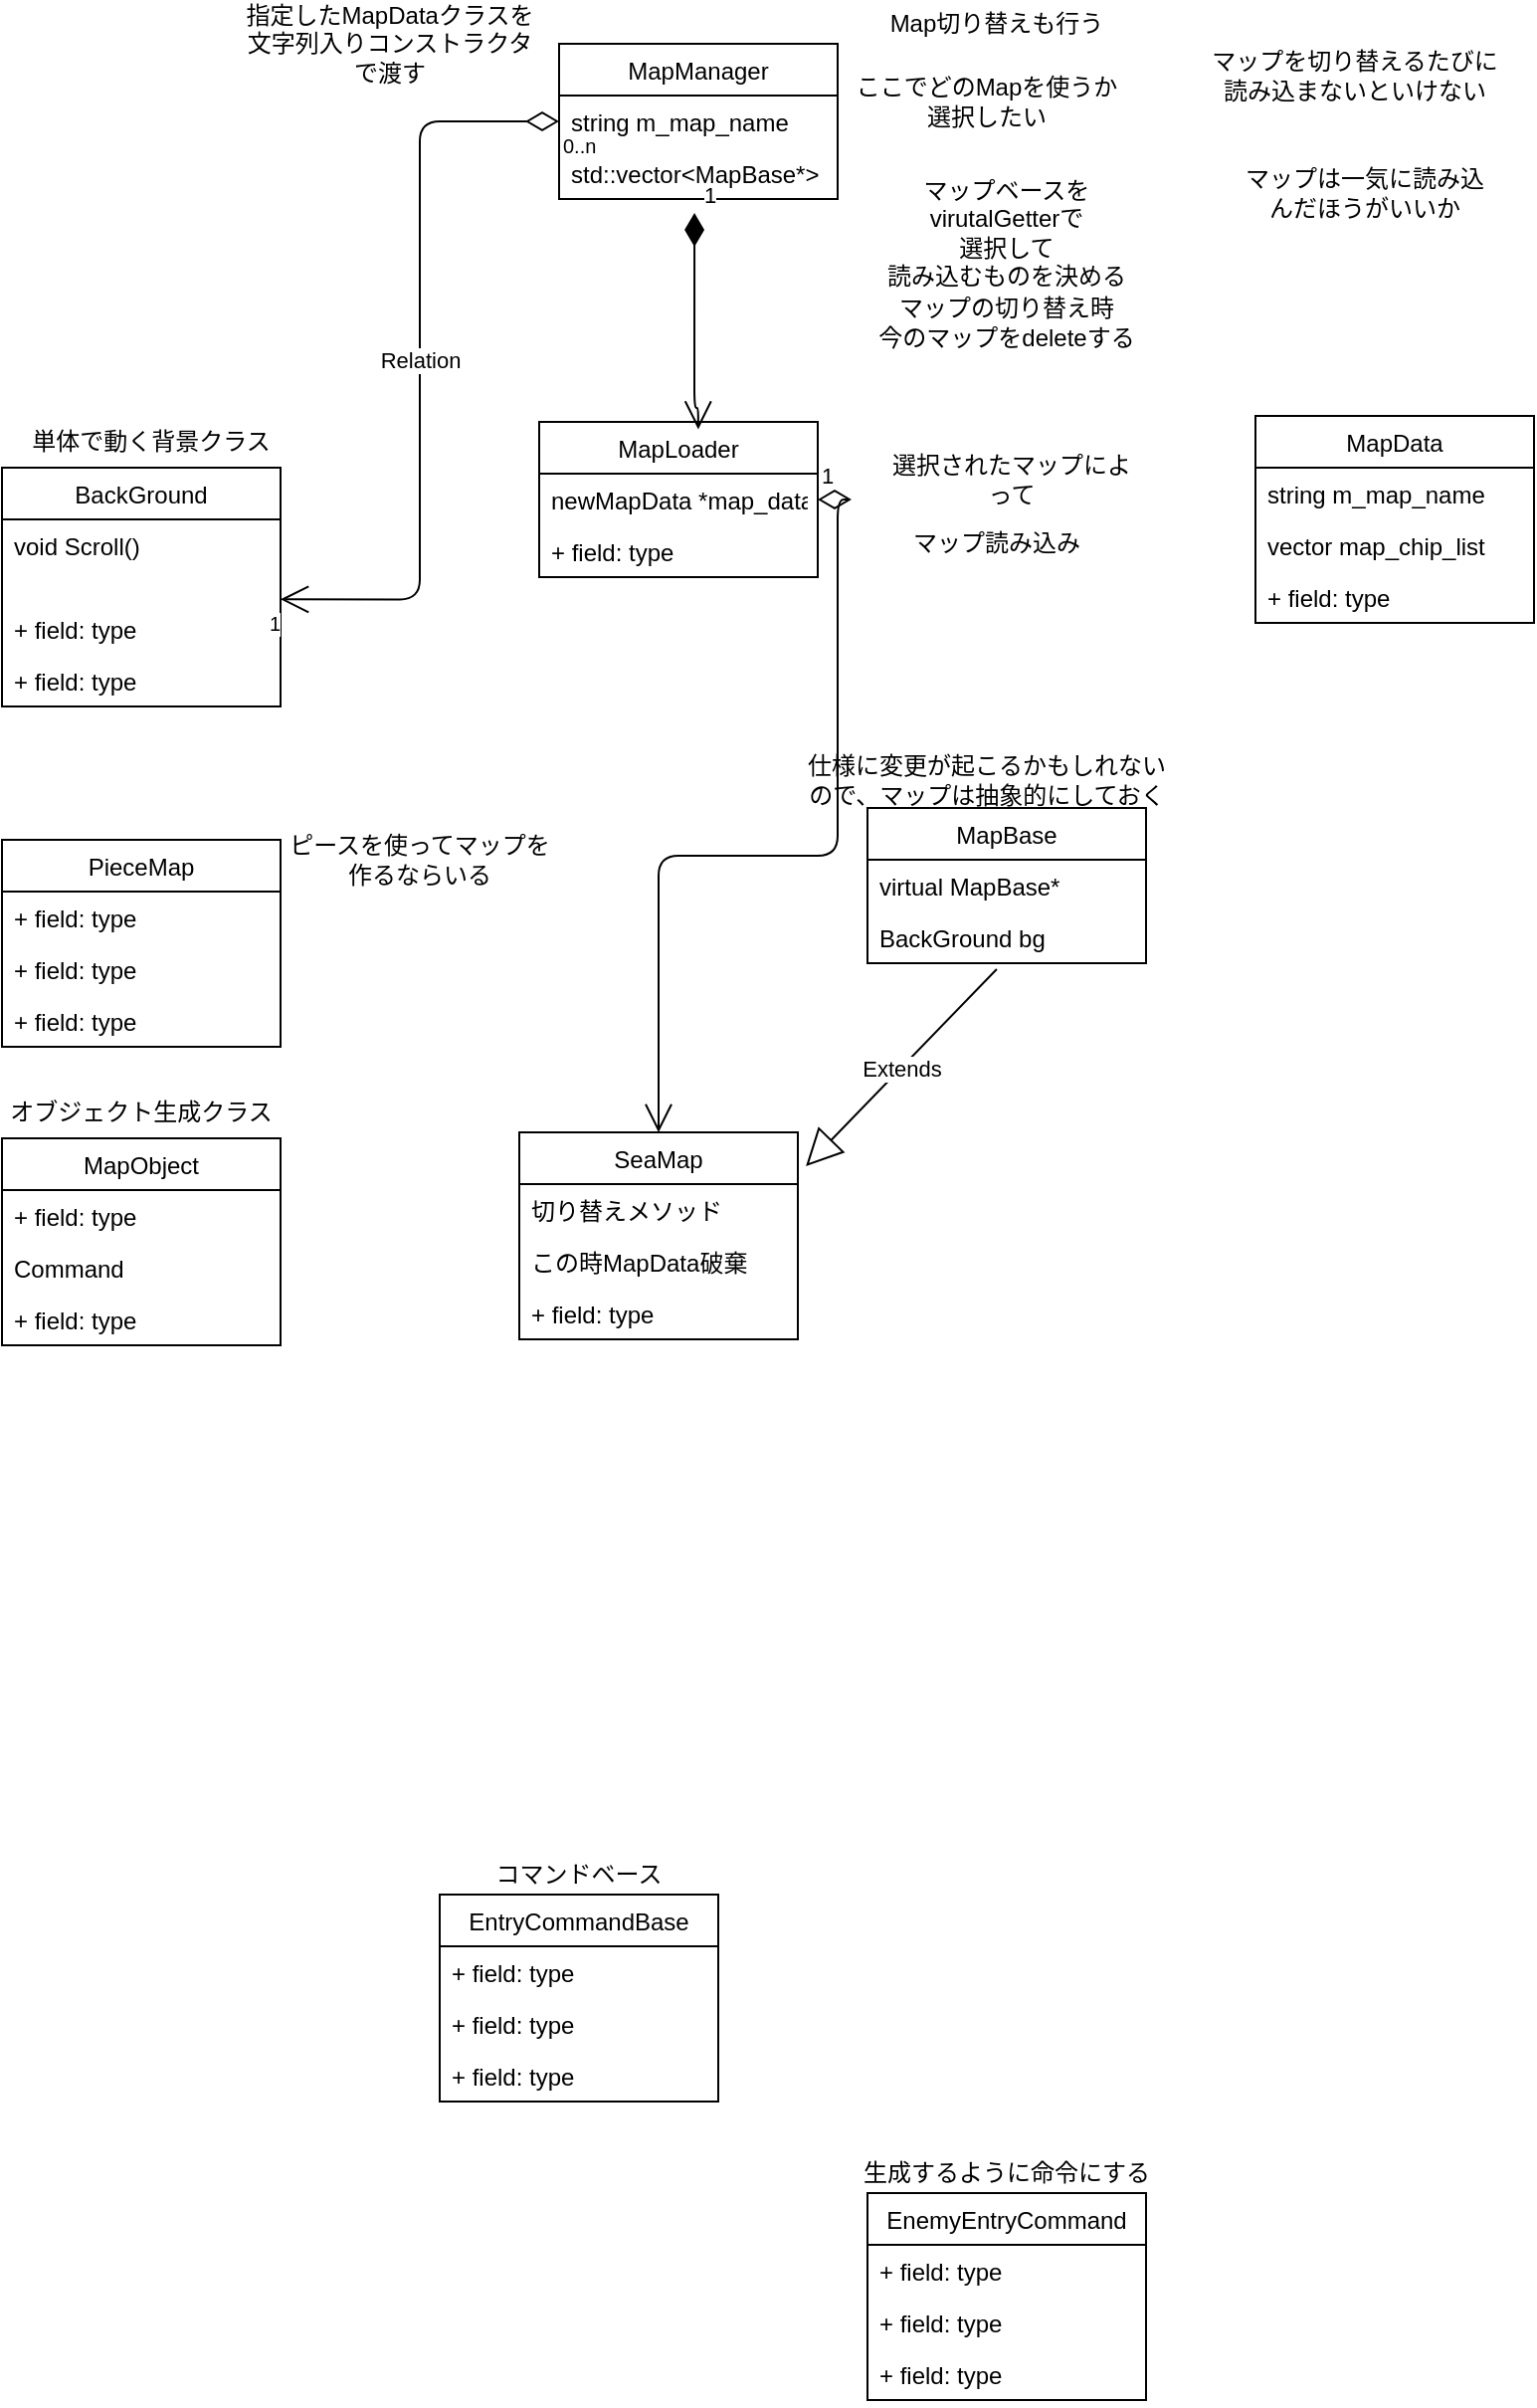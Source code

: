 <mxfile type="device" version="10.6.0"><diagram id="xTNNUZWJjUPpHx_xsbex" name="Page-1"><mxGraphModel dx="793" dy="802" gridSize="10" guides="1" tooltips="1" connect="1" arrows="1" fold="1" page="1" pageScale="1" pageWidth="1654" pageHeight="2336" math="0" shadow="0" grid="1"><root><mxCell id="0" /><mxCell id="1" parent="0" /><mxCell id="iN4CbJ1sU2l26RAUDO5d-1" value="MapLoader" parent="1" vertex="1" style="swimlane;fontStyle=0;childLayout=stackLayout;horizontal=1;startSize=26;fillColor=none;horizontalStack=0;resizeParent=1;resizeParentMax=0;resizeLast=0;collapsible=1;marginBottom=0;"><mxGeometry as="geometry" height="78" width="140" x="270" y="250" /></mxCell><mxCell id="iN4CbJ1sU2l26RAUDO5d-2" value="newMapData *map_data" parent="iN4CbJ1sU2l26RAUDO5d-1" vertex="1" style="text;strokeColor=none;fillColor=none;align=left;verticalAlign=top;spacingLeft=4;spacingRight=4;overflow=hidden;rotatable=0;points=[[0,0.5],[1,0.5]];portConstraint=eastwest;"><mxGeometry as="geometry" height="26" width="140" y="26" /></mxCell><mxCell id="iN4CbJ1sU2l26RAUDO5d-4" value="+ field: type" parent="iN4CbJ1sU2l26RAUDO5d-1" vertex="1" style="text;strokeColor=none;fillColor=none;align=left;verticalAlign=top;spacingLeft=4;spacingRight=4;overflow=hidden;rotatable=0;points=[[0,0.5],[1,0.5]];portConstraint=eastwest;"><mxGeometry as="geometry" height="26" width="140" y="52" /></mxCell><mxCell id="iN4CbJ1sU2l26RAUDO5d-5" value="MapManager" parent="1" vertex="1" style="swimlane;fontStyle=0;childLayout=stackLayout;horizontal=1;startSize=26;fillColor=none;horizontalStack=0;resizeParent=1;resizeParentMax=0;resizeLast=0;collapsible=1;marginBottom=0;"><mxGeometry as="geometry" height="78" width="140" x="280" y="60" /></mxCell><mxCell id="iN4CbJ1sU2l26RAUDO5d-6" value="string m_map_name" parent="iN4CbJ1sU2l26RAUDO5d-5" vertex="1" style="text;strokeColor=none;fillColor=none;align=left;verticalAlign=top;spacingLeft=4;spacingRight=4;overflow=hidden;rotatable=0;points=[[0,0.5],[1,0.5]];portConstraint=eastwest;"><mxGeometry as="geometry" height="26" width="140" y="26" /></mxCell><mxCell id="iN4CbJ1sU2l26RAUDO5d-8" value="std::vector&lt;MapBase*&gt;" parent="iN4CbJ1sU2l26RAUDO5d-5" vertex="1" style="text;strokeColor=none;fillColor=none;align=left;verticalAlign=top;spacingLeft=4;spacingRight=4;overflow=hidden;rotatable=0;points=[[0,0.5],[1,0.5]];portConstraint=eastwest;"><mxGeometry as="geometry" height="26" width="140" y="52" /></mxCell><mxCell id="iN4CbJ1sU2l26RAUDO5d-13" value="BackGround" parent="1" vertex="1" style="swimlane;fontStyle=0;childLayout=stackLayout;horizontal=1;startSize=26;fillColor=none;horizontalStack=0;resizeParent=1;resizeParentMax=0;resizeLast=0;collapsible=1;marginBottom=0;"><mxGeometry as="geometry" height="120" width="140" y="273" /></mxCell><mxCell id="iN4CbJ1sU2l26RAUDO5d-14" value="void Scroll()" parent="iN4CbJ1sU2l26RAUDO5d-13" vertex="1" style="text;strokeColor=none;fillColor=none;align=left;verticalAlign=top;spacingLeft=4;spacingRight=4;overflow=hidden;rotatable=0;points=[[0,0.5],[1,0.5]];portConstraint=eastwest;"><mxGeometry as="geometry" height="42" width="140" y="26" /></mxCell><mxCell id="iN4CbJ1sU2l26RAUDO5d-15" value="+ field: type" parent="iN4CbJ1sU2l26RAUDO5d-13" vertex="1" style="text;strokeColor=none;fillColor=none;align=left;verticalAlign=top;spacingLeft=4;spacingRight=4;overflow=hidden;rotatable=0;points=[[0,0.5],[1,0.5]];portConstraint=eastwest;"><mxGeometry as="geometry" height="26" width="140" y="68" /></mxCell><mxCell id="iN4CbJ1sU2l26RAUDO5d-16" value="+ field: type" parent="iN4CbJ1sU2l26RAUDO5d-13" vertex="1" style="text;strokeColor=none;fillColor=none;align=left;verticalAlign=top;spacingLeft=4;spacingRight=4;overflow=hidden;rotatable=0;points=[[0,0.5],[1,0.5]];portConstraint=eastwest;"><mxGeometry as="geometry" height="26" width="140" y="94" /></mxCell><mxCell id="iN4CbJ1sU2l26RAUDO5d-20" value="1" parent="1" style="endArrow=open;html=1;endSize=12;startArrow=diamondThin;startSize=14;startFill=0;edgeStyle=orthogonalEdgeStyle;align=left;verticalAlign=bottom;exitX=1;exitY=0.5;exitDx=0;exitDy=0;entryX=0.5;entryY=0;entryDx=0;entryDy=0;" target="PaVRPMCdmjg0SveW1SbH-38" edge="1" source="iN4CbJ1sU2l26RAUDO5d-2"><mxGeometry as="geometry" x="-1" y="3" relative="1"><mxPoint as="sourcePoint" x="400" y="200" /><mxPoint as="targetPoint" x="375" y="499" /><Array as="points"><mxPoint x="420" y="289" /><mxPoint x="420" y="468" /><mxPoint x="330" y="468" /></Array></mxGeometry></mxCell><mxCell id="iN4CbJ1sU2l26RAUDO5d-30" value="PieceMap" parent="1" vertex="1" style="swimlane;fontStyle=0;childLayout=stackLayout;horizontal=1;startSize=26;fillColor=none;horizontalStack=0;resizeParent=1;resizeParentMax=0;resizeLast=0;collapsible=1;marginBottom=0;"><mxGeometry as="geometry" height="104" width="140" y="460" /></mxCell><mxCell id="iN4CbJ1sU2l26RAUDO5d-31" value="+ field: type" parent="iN4CbJ1sU2l26RAUDO5d-30" vertex="1" style="text;strokeColor=none;fillColor=none;align=left;verticalAlign=top;spacingLeft=4;spacingRight=4;overflow=hidden;rotatable=0;points=[[0,0.5],[1,0.5]];portConstraint=eastwest;"><mxGeometry as="geometry" height="26" width="140" y="26" /></mxCell><mxCell id="iN4CbJ1sU2l26RAUDO5d-32" value="+ field: type" parent="iN4CbJ1sU2l26RAUDO5d-30" vertex="1" style="text;strokeColor=none;fillColor=none;align=left;verticalAlign=top;spacingLeft=4;spacingRight=4;overflow=hidden;rotatable=0;points=[[0,0.5],[1,0.5]];portConstraint=eastwest;"><mxGeometry as="geometry" height="26" width="140" y="52" /></mxCell><mxCell id="iN4CbJ1sU2l26RAUDO5d-33" value="+ field: type" parent="iN4CbJ1sU2l26RAUDO5d-30" vertex="1" style="text;strokeColor=none;fillColor=none;align=left;verticalAlign=top;spacingLeft=4;spacingRight=4;overflow=hidden;rotatable=0;points=[[0,0.5],[1,0.5]];portConstraint=eastwest;"><mxGeometry as="geometry" height="26" width="140" y="78" /></mxCell><mxCell id="iN4CbJ1sU2l26RAUDO5d-36" value="MapObject" parent="1" vertex="1" style="swimlane;fontStyle=0;childLayout=stackLayout;horizontal=1;startSize=26;fillColor=none;horizontalStack=0;resizeParent=1;resizeParentMax=0;resizeLast=0;collapsible=1;marginBottom=0;"><mxGeometry as="geometry" height="104" width="140" y="610" /></mxCell><mxCell id="iN4CbJ1sU2l26RAUDO5d-39" value="+ field: type" parent="iN4CbJ1sU2l26RAUDO5d-36" vertex="1" style="text;strokeColor=none;fillColor=none;align=left;verticalAlign=top;spacingLeft=4;spacingRight=4;overflow=hidden;rotatable=0;points=[[0,0.5],[1,0.5]];portConstraint=eastwest;"><mxGeometry as="geometry" height="26" width="140" y="26" /></mxCell><mxCell id="iN4CbJ1sU2l26RAUDO5d-37" value="Command" parent="iN4CbJ1sU2l26RAUDO5d-36" vertex="1" style="text;strokeColor=none;fillColor=none;align=left;verticalAlign=top;spacingLeft=4;spacingRight=4;overflow=hidden;rotatable=0;points=[[0,0.5],[1,0.5]];portConstraint=eastwest;"><mxGeometry as="geometry" height="26" width="140" y="52" /></mxCell><mxCell id="iN4CbJ1sU2l26RAUDO5d-38" value="+ field: type" parent="iN4CbJ1sU2l26RAUDO5d-36" vertex="1" style="text;strokeColor=none;fillColor=none;align=left;verticalAlign=top;spacingLeft=4;spacingRight=4;overflow=hidden;rotatable=0;points=[[0,0.5],[1,0.5]];portConstraint=eastwest;"><mxGeometry as="geometry" height="26" width="140" y="78" /></mxCell><mxCell id="iN4CbJ1sU2l26RAUDO5d-42" value="マップ読み込み&lt;br&gt;&lt;br&gt;" parent="1" vertex="1" style="text;html=1;strokeColor=none;fillColor=none;align=center;verticalAlign=middle;whiteSpace=wrap;rounded=0;"><mxGeometry as="geometry" height="20" width="100" x="450" y="308" /></mxCell><mxCell id="PaVRPMCdmjg0SveW1SbH-1" value="単体で動く背景クラス&lt;br&gt;" parent="1" vertex="1" style="text;html=1;strokeColor=none;fillColor=none;align=center;verticalAlign=middle;whiteSpace=wrap;rounded=0;"><mxGeometry as="geometry" height="20" width="130" x="10" y="250" /></mxCell><mxCell id="PaVRPMCdmjg0SveW1SbH-2" value="EnemyEntryCommand" parent="1" vertex="1" style="swimlane;fontStyle=0;childLayout=stackLayout;horizontal=1;startSize=26;fillColor=none;horizontalStack=0;resizeParent=1;resizeParentMax=0;resizeLast=0;collapsible=1;marginBottom=0;"><mxGeometry as="geometry" height="104" width="140" x="435" y="1140" /></mxCell><mxCell id="PaVRPMCdmjg0SveW1SbH-3" value="+ field: type" parent="PaVRPMCdmjg0SveW1SbH-2" vertex="1" style="text;strokeColor=none;fillColor=none;align=left;verticalAlign=top;spacingLeft=4;spacingRight=4;overflow=hidden;rotatable=0;points=[[0,0.5],[1,0.5]];portConstraint=eastwest;"><mxGeometry as="geometry" height="26" width="140" y="26" /></mxCell><mxCell id="PaVRPMCdmjg0SveW1SbH-4" value="+ field: type" parent="PaVRPMCdmjg0SveW1SbH-2" vertex="1" style="text;strokeColor=none;fillColor=none;align=left;verticalAlign=top;spacingLeft=4;spacingRight=4;overflow=hidden;rotatable=0;points=[[0,0.5],[1,0.5]];portConstraint=eastwest;"><mxGeometry as="geometry" height="26" width="140" y="52" /></mxCell><mxCell id="PaVRPMCdmjg0SveW1SbH-5" value="+ field: type" parent="PaVRPMCdmjg0SveW1SbH-2" vertex="1" style="text;strokeColor=none;fillColor=none;align=left;verticalAlign=top;spacingLeft=4;spacingRight=4;overflow=hidden;rotatable=0;points=[[0,0.5],[1,0.5]];portConstraint=eastwest;"><mxGeometry as="geometry" height="26" width="140" y="78" /></mxCell><mxCell id="PaVRPMCdmjg0SveW1SbH-6" value="EntryCommandBase" parent="1" vertex="1" style="swimlane;fontStyle=0;childLayout=stackLayout;horizontal=1;startSize=26;fillColor=none;horizontalStack=0;resizeParent=1;resizeParentMax=0;resizeLast=0;collapsible=1;marginBottom=0;"><mxGeometry as="geometry" height="104" width="140" x="220" y="990" /></mxCell><mxCell id="PaVRPMCdmjg0SveW1SbH-7" value="+ field: type" parent="PaVRPMCdmjg0SveW1SbH-6" vertex="1" style="text;strokeColor=none;fillColor=none;align=left;verticalAlign=top;spacingLeft=4;spacingRight=4;overflow=hidden;rotatable=0;points=[[0,0.5],[1,0.5]];portConstraint=eastwest;"><mxGeometry as="geometry" height="26" width="140" y="26" /></mxCell><mxCell id="PaVRPMCdmjg0SveW1SbH-8" value="+ field: type" parent="PaVRPMCdmjg0SveW1SbH-6" vertex="1" style="text;strokeColor=none;fillColor=none;align=left;verticalAlign=top;spacingLeft=4;spacingRight=4;overflow=hidden;rotatable=0;points=[[0,0.5],[1,0.5]];portConstraint=eastwest;"><mxGeometry as="geometry" height="26" width="140" y="52" /></mxCell><mxCell id="PaVRPMCdmjg0SveW1SbH-9" value="+ field: type" parent="PaVRPMCdmjg0SveW1SbH-6" vertex="1" style="text;strokeColor=none;fillColor=none;align=left;verticalAlign=top;spacingLeft=4;spacingRight=4;overflow=hidden;rotatable=0;points=[[0,0.5],[1,0.5]];portConstraint=eastwest;"><mxGeometry as="geometry" height="26" width="140" y="78" /></mxCell><mxCell id="PaVRPMCdmjg0SveW1SbH-14" value="1" parent="1" style="endArrow=open;html=1;endSize=12;startArrow=diamondThin;startSize=14;startFill=1;edgeStyle=orthogonalEdgeStyle;align=left;verticalAlign=bottom;exitX=0.486;exitY=1.269;exitDx=0;exitDy=0;exitPerimeter=0;entryX=0.571;entryY=0.048;entryDx=0;entryDy=0;entryPerimeter=0;" target="iN4CbJ1sU2l26RAUDO5d-1" edge="1" source="iN4CbJ1sU2l26RAUDO5d-8"><mxGeometry as="geometry" x="-1" y="3" relative="1"><mxPoint as="sourcePoint" x="80" y="180" /><mxPoint as="targetPoint" x="130" y="180" /><Array as="points"><mxPoint x="348" y="243" /><mxPoint x="350" y="243" /></Array></mxGeometry></mxCell><mxCell id="PaVRPMCdmjg0SveW1SbH-16" value="ここでどのMapを使うか選択したい&lt;br&gt;" parent="1" vertex="1" style="text;html=1;strokeColor=none;fillColor=none;align=center;verticalAlign=middle;whiteSpace=wrap;rounded=0;"><mxGeometry as="geometry" height="20" width="140" x="425" y="79" /></mxCell><mxCell id="PaVRPMCdmjg0SveW1SbH-17" value="選択されたマップによって&lt;br&gt;" parent="1" vertex="1" style="text;html=1;strokeColor=none;fillColor=none;align=center;verticalAlign=middle;whiteSpace=wrap;rounded=0;"><mxGeometry as="geometry" height="20" width="125" x="445" y="269" /></mxCell><mxCell id="PaVRPMCdmjg0SveW1SbH-18" value="MapData" parent="1" vertex="1" style="swimlane;fontStyle=0;childLayout=stackLayout;horizontal=1;startSize=26;fillColor=none;horizontalStack=0;resizeParent=1;resizeParentMax=0;resizeLast=0;collapsible=1;marginBottom=0;"><mxGeometry as="geometry" height="104" width="140" x="630" y="247" /></mxCell><mxCell id="PaVRPMCdmjg0SveW1SbH-19" value="string m_map_name" parent="PaVRPMCdmjg0SveW1SbH-18" vertex="1" style="text;strokeColor=none;fillColor=none;align=left;verticalAlign=top;spacingLeft=4;spacingRight=4;overflow=hidden;rotatable=0;points=[[0,0.5],[1,0.5]];portConstraint=eastwest;"><mxGeometry as="geometry" height="26" width="140" y="26" /></mxCell><mxCell id="PaVRPMCdmjg0SveW1SbH-20" value="vector map_chip_list" parent="PaVRPMCdmjg0SveW1SbH-18" vertex="1" style="text;strokeColor=none;fillColor=none;align=left;verticalAlign=top;spacingLeft=4;spacingRight=4;overflow=hidden;rotatable=0;points=[[0,0.5],[1,0.5]];portConstraint=eastwest;"><mxGeometry as="geometry" height="26" width="140" y="52" /></mxCell><mxCell id="PaVRPMCdmjg0SveW1SbH-21" value="+ field: type" parent="PaVRPMCdmjg0SveW1SbH-18" vertex="1" style="text;strokeColor=none;fillColor=none;align=left;verticalAlign=top;spacingLeft=4;spacingRight=4;overflow=hidden;rotatable=0;points=[[0,0.5],[1,0.5]];portConstraint=eastwest;"><mxGeometry as="geometry" height="26" width="140" y="78" /></mxCell><mxCell id="PaVRPMCdmjg0SveW1SbH-30" value="Map切り替えも行う&lt;br&gt;" parent="1" vertex="1" style="text;html=1;strokeColor=none;fillColor=none;align=center;verticalAlign=middle;whiteSpace=wrap;rounded=0;"><mxGeometry as="geometry" height="20" width="130" x="435" y="40" /></mxCell><mxCell id="PaVRPMCdmjg0SveW1SbH-31" value="マップを切り替えるたびに&lt;br&gt;読み込まないといけない&lt;br&gt;" parent="1" vertex="1" style="text;html=1;strokeColor=none;fillColor=none;align=center;verticalAlign=middle;whiteSpace=wrap;rounded=0;"><mxGeometry as="geometry" height="20" width="160" x="600" y="66" /></mxCell><mxCell id="PaVRPMCdmjg0SveW1SbH-32" value="マップは一気に読み込んだほうがいいか&lt;br&gt;" parent="1" vertex="1" style="text;html=1;strokeColor=none;fillColor=none;align=center;verticalAlign=middle;whiteSpace=wrap;rounded=0;"><mxGeometry as="geometry" height="20" width="130" x="620" y="125" /></mxCell><mxCell id="PaVRPMCdmjg0SveW1SbH-33" value="ピースを使ってマップを作るならいる&lt;br&gt;" parent="1" vertex="1" style="text;html=1;strokeColor=none;fillColor=none;align=center;verticalAlign=middle;whiteSpace=wrap;rounded=0;"><mxGeometry as="geometry" height="20" width="140" x="140" y="460" /></mxCell><mxCell id="PaVRPMCdmjg0SveW1SbH-34" value="MapBase" parent="1" vertex="1" style="swimlane;fontStyle=0;childLayout=stackLayout;horizontal=1;startSize=26;fillColor=none;horizontalStack=0;resizeParent=1;resizeParentMax=0;resizeLast=0;collapsible=1;marginBottom=0;"><mxGeometry as="geometry" height="78" width="140" x="435" y="444" /></mxCell><mxCell id="PaVRPMCdmjg0SveW1SbH-35" value="virtual MapBase*" parent="PaVRPMCdmjg0SveW1SbH-34" vertex="1" style="text;strokeColor=none;fillColor=none;align=left;verticalAlign=top;spacingLeft=4;spacingRight=4;overflow=hidden;rotatable=0;points=[[0,0.5],[1,0.5]];portConstraint=eastwest;"><mxGeometry as="geometry" height="26" width="140" y="26" /></mxCell><mxCell id="PaVRPMCdmjg0SveW1SbH-37" value="BackGround bg" parent="PaVRPMCdmjg0SveW1SbH-34" vertex="1" style="text;strokeColor=none;fillColor=none;align=left;verticalAlign=top;spacingLeft=4;spacingRight=4;overflow=hidden;rotatable=0;points=[[0,0.5],[1,0.5]];portConstraint=eastwest;"><mxGeometry as="geometry" height="26" width="140" y="52" /></mxCell><mxCell id="PaVRPMCdmjg0SveW1SbH-38" value="SeaMap" parent="1" vertex="1" style="swimlane;fontStyle=0;childLayout=stackLayout;horizontal=1;startSize=26;fillColor=none;horizontalStack=0;resizeParent=1;resizeParentMax=0;resizeLast=0;collapsible=1;marginBottom=0;"><mxGeometry as="geometry" height="104" width="140" x="260" y="607" /></mxCell><mxCell id="PaVRPMCdmjg0SveW1SbH-39" value="切り替えメソッド&#10;" parent="PaVRPMCdmjg0SveW1SbH-38" vertex="1" style="text;strokeColor=none;fillColor=none;align=left;verticalAlign=top;spacingLeft=4;spacingRight=4;overflow=hidden;rotatable=0;points=[[0,0.5],[1,0.5]];portConstraint=eastwest;"><mxGeometry as="geometry" height="26" width="140" y="26" /></mxCell><mxCell id="PaVRPMCdmjg0SveW1SbH-40" value="この時MapData破棄&#10;" parent="PaVRPMCdmjg0SveW1SbH-38" vertex="1" style="text;strokeColor=none;fillColor=none;align=left;verticalAlign=top;spacingLeft=4;spacingRight=4;overflow=hidden;rotatable=0;points=[[0,0.5],[1,0.5]];portConstraint=eastwest;"><mxGeometry as="geometry" height="26" width="140" y="52" /></mxCell><mxCell id="PaVRPMCdmjg0SveW1SbH-41" value="+ field: type" parent="PaVRPMCdmjg0SveW1SbH-38" vertex="1" style="text;strokeColor=none;fillColor=none;align=left;verticalAlign=top;spacingLeft=4;spacingRight=4;overflow=hidden;rotatable=0;points=[[0,0.5],[1,0.5]];portConstraint=eastwest;"><mxGeometry as="geometry" height="26" width="140" y="78" /></mxCell><mxCell id="iN4CbJ1sU2l26RAUDO5d-40" value="オブジェクト生成クラス&lt;br&gt;" parent="1" vertex="1" style="text;html=1;strokeColor=none;fillColor=none;align=center;verticalAlign=middle;whiteSpace=wrap;rounded=0;"><mxGeometry as="geometry" height="20" width="140" y="587" /></mxCell><mxCell id="PaVRPMCdmjg0SveW1SbH-42" value="仕様に変更が起こるかもしれない&lt;br&gt;ので、マップは抽象的にしておく&lt;br&gt;" parent="1" vertex="1" style="text;html=1;strokeColor=none;fillColor=none;align=center;verticalAlign=middle;whiteSpace=wrap;rounded=0;"><mxGeometry as="geometry" height="20" width="190" x="400" y="420" /></mxCell><mxCell id="PaVRPMCdmjg0SveW1SbH-44" value="Extends" parent="1" style="endArrow=block;endSize=16;endFill=0;html=1;exitX=0.464;exitY=1.115;exitDx=0;exitDy=0;exitPerimeter=0;entryX=1.029;entryY=-0.346;entryDx=0;entryDy=0;entryPerimeter=0;" target="PaVRPMCdmjg0SveW1SbH-39" edge="1" source="PaVRPMCdmjg0SveW1SbH-37"><mxGeometry as="geometry" width="160" relative="1"><mxPoint as="sourcePoint" x="470" y="671.5" /><mxPoint as="targetPoint" x="630" y="671.5" /></mxGeometry></mxCell><mxCell id="PaVRPMCdmjg0SveW1SbH-46" value="コマンドベース&lt;br&gt;" parent="1" vertex="1" style="text;html=1;strokeColor=none;fillColor=none;align=center;verticalAlign=middle;whiteSpace=wrap;rounded=0;"><mxGeometry as="geometry" height="20" width="140" x="220" y="970" /></mxCell><mxCell id="PaVRPMCdmjg0SveW1SbH-47" value="生成するように命令にする&lt;br&gt;" parent="1" vertex="1" style="text;html=1;strokeColor=none;fillColor=none;align=center;verticalAlign=middle;whiteSpace=wrap;rounded=0;"><mxGeometry as="geometry" height="20" width="150" x="430" y="1120" /></mxCell><mxCell id="2BNIaYEd6DB44eRVVrN0-2" value="マップベースを&lt;br&gt;virutalGetterで&lt;br&gt;選択して&lt;br&gt;読み込むものを決める&lt;br&gt;" parent="1" vertex="1" style="text;html=1;strokeColor=none;fillColor=none;align=center;verticalAlign=middle;whiteSpace=wrap;rounded=0;"><mxGeometry as="geometry" height="20" width="130" x="440" y="145" /></mxCell><mxCell id="2BNIaYEd6DB44eRVVrN0-3" value="マップの切り替え時&lt;br&gt;今のマップをdeleteする&lt;br&gt;" parent="1" vertex="1" style="text;html=1;strokeColor=none;fillColor=none;align=center;verticalAlign=middle;whiteSpace=wrap;rounded=0;"><mxGeometry as="geometry" height="20" width="150" x="430" y="190" /></mxCell><mxCell id="ZM99bKc4XiiRryAOsx-k-1" value="指定したMapDataクラスを&lt;br&gt;文字列入りコンストラクタで渡す&lt;br&gt;" parent="1" vertex="1" style="text;html=1;strokeColor=none;fillColor=none;align=center;verticalAlign=middle;whiteSpace=wrap;rounded=0;"><mxGeometry as="geometry" height="20" width="150" x="120" y="50" /></mxCell><mxCell id="ZM99bKc4XiiRryAOsx-k-2" value="Relation" parent="1" style="endArrow=open;html=1;endSize=12;startArrow=diamondThin;startSize=14;startFill=0;edgeStyle=orthogonalEdgeStyle;exitX=0;exitY=0.5;exitDx=0;exitDy=0;entryX=1;entryY=-0.07;entryDx=0;entryDy=0;entryPerimeter=0;" target="iN4CbJ1sU2l26RAUDO5d-15" edge="1" source="iN4CbJ1sU2l26RAUDO5d-6"><mxGeometry as="geometry" relative="1"><mxPoint as="sourcePoint" x="60" y="134.5" /><mxPoint as="targetPoint" x="220" y="134.5" /></mxGeometry></mxCell><mxCell id="ZM99bKc4XiiRryAOsx-k-3" value="0..n" parent="ZM99bKc4XiiRryAOsx-k-2" vertex="1" style="resizable=0;html=1;align=left;verticalAlign=top;labelBackgroundColor=#ffffff;fontSize=10;" connectable="0"><mxGeometry as="geometry" x="-1" relative="1" /></mxCell><mxCell id="ZM99bKc4XiiRryAOsx-k-4" value="1" parent="ZM99bKc4XiiRryAOsx-k-2" vertex="1" style="resizable=0;html=1;align=right;verticalAlign=top;labelBackgroundColor=#ffffff;fontSize=10;" connectable="0"><mxGeometry as="geometry" x="1" relative="1" /></mxCell></root></mxGraphModel></diagram></mxfile>